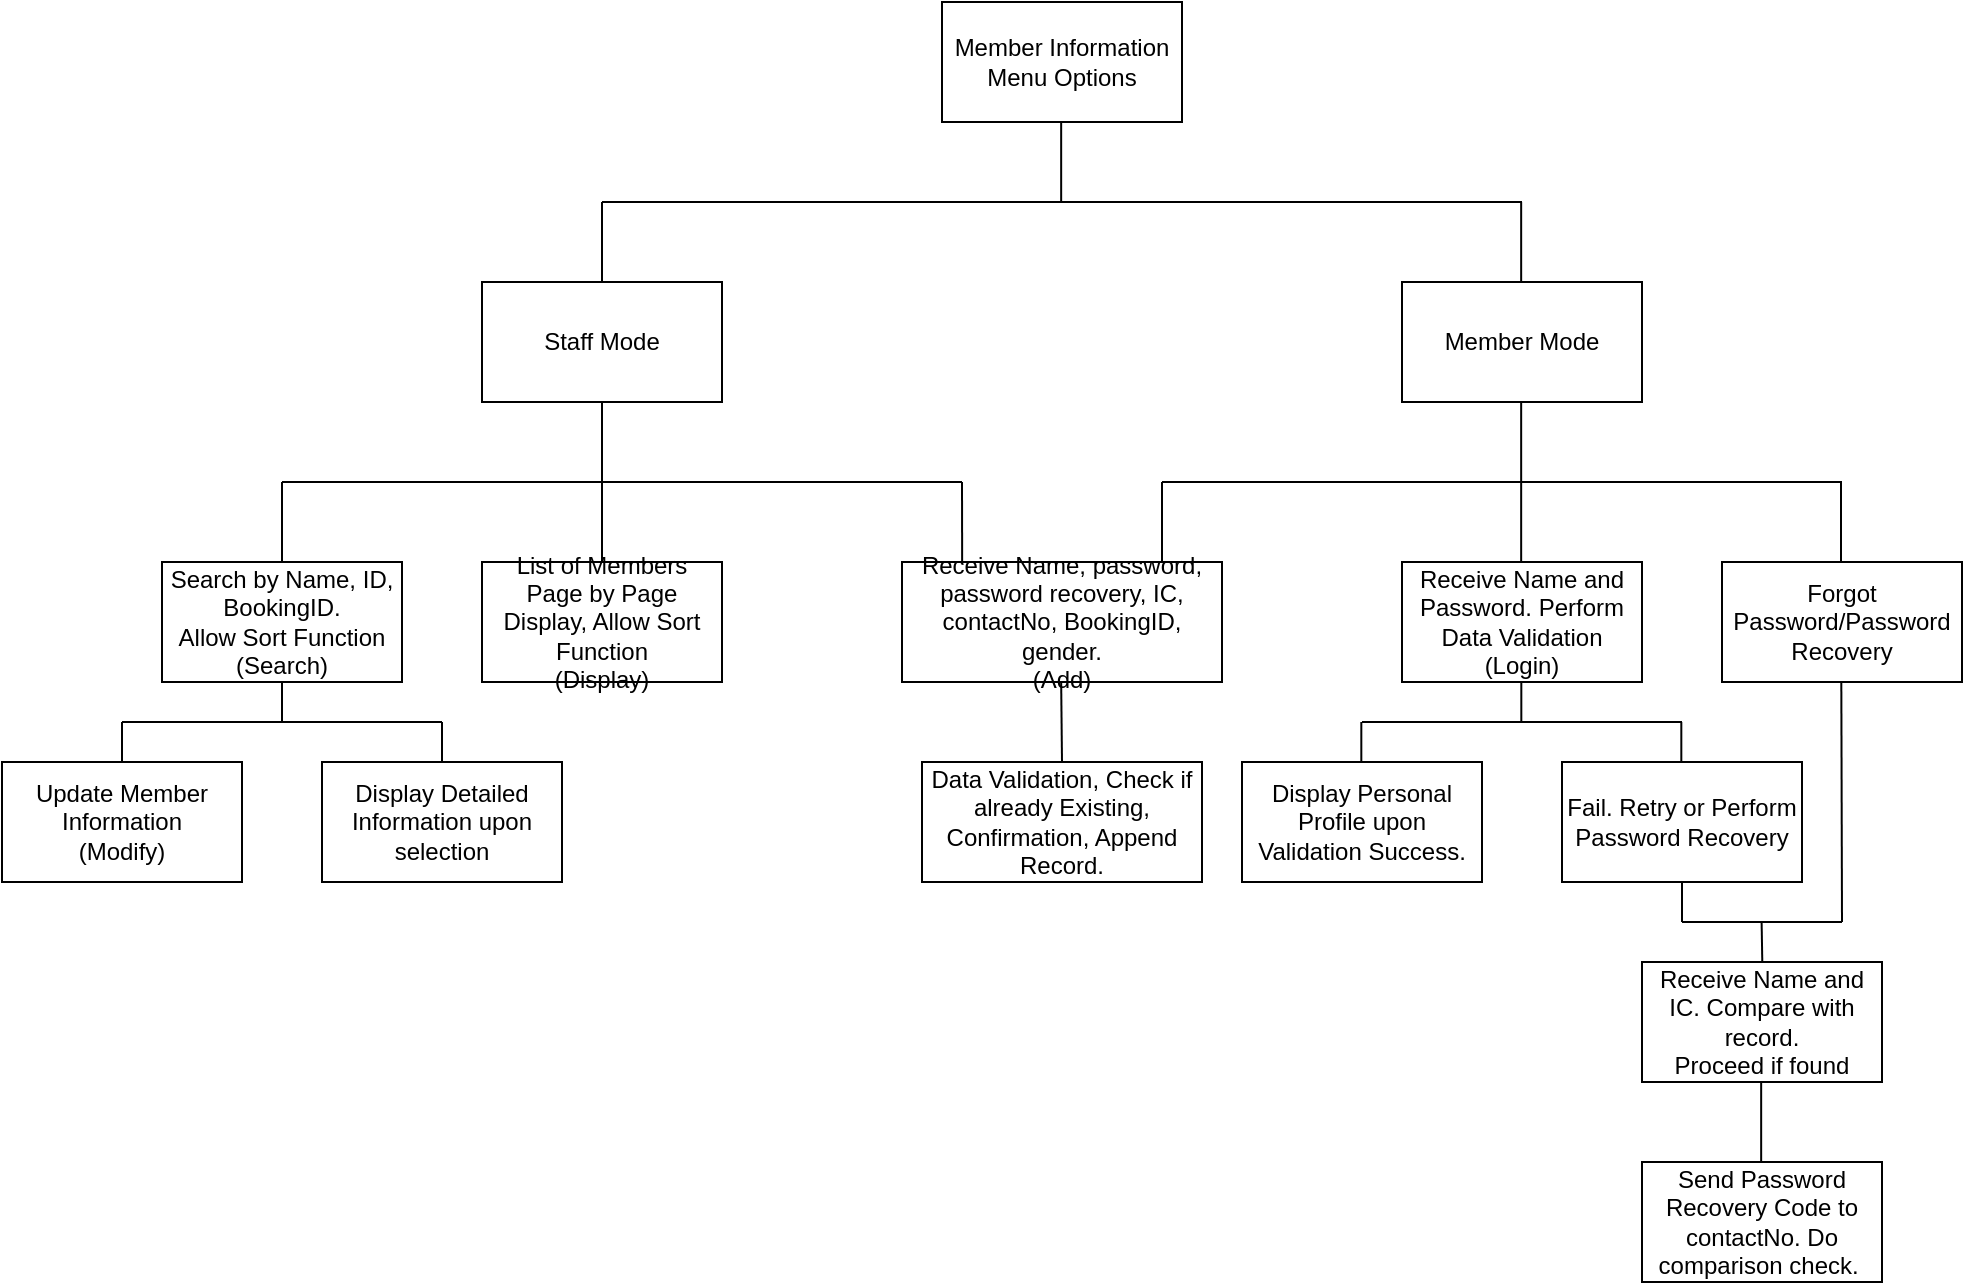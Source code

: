 <mxfile scale="1" border="0" version="24.2.0" type="github">
  <diagram name="Page-1" id="hbOpWvWbVDZabJqtMiut">
    <mxGraphModel dx="755" dy="384" grid="1" gridSize="10" guides="1" tooltips="1" connect="1" arrows="1" fold="1" page="1" pageScale="1" pageWidth="850" pageHeight="1100" math="0" shadow="0">
      <root>
        <mxCell id="0" />
        <mxCell id="1" parent="0" />
        <mxCell id="6SAP_D4yRiOfoFRH9wVL-1" value="Member Information&lt;div&gt;Menu Options&lt;/div&gt;" style="rounded=0;whiteSpace=wrap;html=1;" parent="1" vertex="1">
          <mxGeometry x="570" y="40" width="120" height="60" as="geometry" />
        </mxCell>
        <mxCell id="6SAP_D4yRiOfoFRH9wVL-2" value="Update Member Information&lt;div&gt;(Modify)&lt;/div&gt;" style="rounded=0;whiteSpace=wrap;html=1;" parent="1" vertex="1">
          <mxGeometry x="100" y="420" width="120" height="60" as="geometry" />
        </mxCell>
        <mxCell id="6SAP_D4yRiOfoFRH9wVL-12" value="" style="endArrow=none;html=1;rounded=0;exitX=0.5;exitY=1;exitDx=0;exitDy=0;" parent="1" edge="1" source="YgahVYxuKnuV_hJvNT-6-1">
          <mxGeometry width="50" height="50" relative="1" as="geometry">
            <mxPoint x="300" y="240" as="sourcePoint" />
            <mxPoint x="400" y="280" as="targetPoint" />
          </mxGeometry>
        </mxCell>
        <mxCell id="6SAP_D4yRiOfoFRH9wVL-13" value="List of Members&lt;div&gt;Page by Page Display, Allow Sort Function&lt;/div&gt;&lt;div&gt;(Display)&lt;/div&gt;" style="rounded=0;whiteSpace=wrap;html=1;" parent="1" vertex="1">
          <mxGeometry x="340" y="320" width="120" height="60" as="geometry" />
        </mxCell>
        <mxCell id="6SAP_D4yRiOfoFRH9wVL-14" value="&lt;div&gt;Receive Name, password, password recovery, IC, contactNo&lt;span style=&quot;background-color: initial;&quot;&gt;, BookingID, gender.&lt;/span&gt;&lt;/div&gt;&lt;div&gt;(Add)&lt;/div&gt;" style="rounded=0;whiteSpace=wrap;html=1;" parent="1" vertex="1">
          <mxGeometry x="550" y="320" width="160" height="60" as="geometry" />
        </mxCell>
        <mxCell id="6SAP_D4yRiOfoFRH9wVL-16" value="Search by Name, ID, BookingID.&lt;div&gt;Allow Sort Function&lt;/div&gt;&lt;div&gt;(Search)&lt;/div&gt;" style="rounded=0;whiteSpace=wrap;html=1;" parent="1" vertex="1">
          <mxGeometry x="180" y="320" width="120" height="60" as="geometry" />
        </mxCell>
        <mxCell id="6SAP_D4yRiOfoFRH9wVL-17" value="" style="endArrow=none;html=1;rounded=0;" parent="1" edge="1">
          <mxGeometry width="50" height="50" relative="1" as="geometry">
            <mxPoint x="240" y="280" as="sourcePoint" />
            <mxPoint x="580" y="280" as="targetPoint" />
          </mxGeometry>
        </mxCell>
        <mxCell id="6SAP_D4yRiOfoFRH9wVL-27" value="Display Detailed Information upon selection" style="rounded=0;whiteSpace=wrap;html=1;" parent="1" vertex="1">
          <mxGeometry x="260" y="420" width="120" height="60" as="geometry" />
        </mxCell>
        <mxCell id="6SAP_D4yRiOfoFRH9wVL-29" value="Data Validation, Check if already Existing, Confirmation, Append Record." style="rounded=0;whiteSpace=wrap;html=1;" parent="1" vertex="1">
          <mxGeometry x="560" y="420" width="140" height="60" as="geometry" />
        </mxCell>
        <mxCell id="6SAP_D4yRiOfoFRH9wVL-33" value="" style="endArrow=none;html=1;rounded=0;entryX=0.5;entryY=1;entryDx=0;entryDy=0;" parent="1" target="6SAP_D4yRiOfoFRH9wVL-16" edge="1">
          <mxGeometry width="50" height="50" relative="1" as="geometry">
            <mxPoint x="240" y="400" as="sourcePoint" />
            <mxPoint x="220" y="390" as="targetPoint" />
          </mxGeometry>
        </mxCell>
        <mxCell id="YgahVYxuKnuV_hJvNT-6-1" value="Staff Mode" style="rounded=0;whiteSpace=wrap;html=1;" parent="1" vertex="1">
          <mxGeometry x="340" y="180" width="120" height="60" as="geometry" />
        </mxCell>
        <mxCell id="YgahVYxuKnuV_hJvNT-6-2" value="" style="endArrow=none;html=1;rounded=0;" parent="1" edge="1">
          <mxGeometry width="50" height="50" relative="1" as="geometry">
            <mxPoint x="400" y="140" as="sourcePoint" />
            <mxPoint x="860" y="140" as="targetPoint" />
          </mxGeometry>
        </mxCell>
        <mxCell id="YgahVYxuKnuV_hJvNT-6-3" value="" style="endArrow=none;html=1;rounded=0;entryX=0.5;entryY=0;entryDx=0;entryDy=0;" parent="1" edge="1" target="YgahVYxuKnuV_hJvNT-6-1">
          <mxGeometry width="50" height="50" relative="1" as="geometry">
            <mxPoint x="400" y="140" as="sourcePoint" />
            <mxPoint x="299.58" y="180" as="targetPoint" />
          </mxGeometry>
        </mxCell>
        <mxCell id="YgahVYxuKnuV_hJvNT-6-4" value="" style="endArrow=none;html=1;rounded=0;" parent="1" edge="1">
          <mxGeometry width="50" height="50" relative="1" as="geometry">
            <mxPoint x="629.58" y="100" as="sourcePoint" />
            <mxPoint x="629.58" y="140" as="targetPoint" />
          </mxGeometry>
        </mxCell>
        <mxCell id="YgahVYxuKnuV_hJvNT-6-5" value="Member Mode" style="rounded=0;whiteSpace=wrap;html=1;" parent="1" vertex="1">
          <mxGeometry x="800" y="180" width="120" height="60" as="geometry" />
        </mxCell>
        <mxCell id="YgahVYxuKnuV_hJvNT-6-7" value="" style="endArrow=none;html=1;rounded=0;" parent="1" edge="1">
          <mxGeometry width="50" height="50" relative="1" as="geometry">
            <mxPoint x="859.58" y="140" as="sourcePoint" />
            <mxPoint x="859.58" y="180" as="targetPoint" />
          </mxGeometry>
        </mxCell>
        <mxCell id="YgahVYxuKnuV_hJvNT-6-9" value="" style="endArrow=none;html=1;rounded=0;" parent="1" edge="1">
          <mxGeometry width="50" height="50" relative="1" as="geometry">
            <mxPoint x="859.58" y="240" as="sourcePoint" />
            <mxPoint x="859.58" y="280" as="targetPoint" />
          </mxGeometry>
        </mxCell>
        <mxCell id="YgahVYxuKnuV_hJvNT-6-10" value="" style="endArrow=none;html=1;rounded=0;" parent="1" edge="1">
          <mxGeometry width="50" height="50" relative="1" as="geometry">
            <mxPoint x="680" y="280" as="sourcePoint" />
            <mxPoint x="1020" y="280" as="targetPoint" />
          </mxGeometry>
        </mxCell>
        <mxCell id="YgahVYxuKnuV_hJvNT-6-12" value="" style="endArrow=none;html=1;rounded=0;" parent="1" edge="1">
          <mxGeometry width="50" height="50" relative="1" as="geometry">
            <mxPoint x="680" y="280" as="sourcePoint" />
            <mxPoint x="680" y="320" as="targetPoint" />
          </mxGeometry>
        </mxCell>
        <mxCell id="YgahVYxuKnuV_hJvNT-6-13" value="" style="endArrow=none;html=1;rounded=0;" parent="1" edge="1">
          <mxGeometry width="50" height="50" relative="1" as="geometry">
            <mxPoint x="1019.5" y="280" as="sourcePoint" />
            <mxPoint x="1019.5" y="320" as="targetPoint" />
          </mxGeometry>
        </mxCell>
        <mxCell id="YgahVYxuKnuV_hJvNT-6-28" value="" style="endArrow=none;html=1;rounded=0;" parent="1" edge="1">
          <mxGeometry width="50" height="50" relative="1" as="geometry">
            <mxPoint x="859.58" y="280" as="sourcePoint" />
            <mxPoint x="859.58" y="320" as="targetPoint" />
          </mxGeometry>
        </mxCell>
        <mxCell id="YgahVYxuKnuV_hJvNT-6-30" value="&lt;div&gt;Receive Name and Password. Perform Data Validation&lt;/div&gt;&lt;div&gt;(Login)&lt;/div&gt;" style="rounded=0;whiteSpace=wrap;html=1;" parent="1" vertex="1">
          <mxGeometry x="800" y="320" width="120" height="60" as="geometry" />
        </mxCell>
        <mxCell id="YgahVYxuKnuV_hJvNT-6-32" value="" style="endArrow=none;html=1;rounded=0;" parent="1" edge="1">
          <mxGeometry width="50" height="50" relative="1" as="geometry">
            <mxPoint x="859.66" y="400" as="sourcePoint" />
            <mxPoint x="859.66" y="380" as="targetPoint" />
          </mxGeometry>
        </mxCell>
        <mxCell id="YgahVYxuKnuV_hJvNT-6-33" value="" style="endArrow=none;html=1;rounded=0;" parent="1" edge="1">
          <mxGeometry width="50" height="50" relative="1" as="geometry">
            <mxPoint x="940" y="400" as="sourcePoint" />
            <mxPoint x="780" y="400" as="targetPoint" />
          </mxGeometry>
        </mxCell>
        <mxCell id="YgahVYxuKnuV_hJvNT-6-34" value="" style="endArrow=none;html=1;rounded=0;" parent="1" edge="1">
          <mxGeometry width="50" height="50" relative="1" as="geometry">
            <mxPoint x="779.66" y="420" as="sourcePoint" />
            <mxPoint x="779.66" y="400" as="targetPoint" />
          </mxGeometry>
        </mxCell>
        <mxCell id="YgahVYxuKnuV_hJvNT-6-35" value="" style="endArrow=none;html=1;rounded=0;" parent="1" edge="1">
          <mxGeometry width="50" height="50" relative="1" as="geometry">
            <mxPoint x="939.66" y="420" as="sourcePoint" />
            <mxPoint x="939.66" y="400" as="targetPoint" />
          </mxGeometry>
        </mxCell>
        <mxCell id="YgahVYxuKnuV_hJvNT-6-36" value="Fail. Retry or Perform Password Recovery" style="rounded=0;whiteSpace=wrap;html=1;" parent="1" vertex="1">
          <mxGeometry x="880" y="420" width="120" height="60" as="geometry" />
        </mxCell>
        <mxCell id="YgahVYxuKnuV_hJvNT-6-37" value="Display Personal Profile upon Validation Success." style="rounded=0;whiteSpace=wrap;html=1;" parent="1" vertex="1">
          <mxGeometry x="720" y="420" width="120" height="60" as="geometry" />
        </mxCell>
        <mxCell id="YgahVYxuKnuV_hJvNT-6-38" value="Forgot Password/Password Recovery" style="rounded=0;whiteSpace=wrap;html=1;" parent="1" vertex="1">
          <mxGeometry x="960" y="320" width="120" height="60" as="geometry" />
        </mxCell>
        <mxCell id="YgahVYxuKnuV_hJvNT-6-39" value="" style="endArrow=none;html=1;rounded=0;" parent="1" edge="1">
          <mxGeometry width="50" height="50" relative="1" as="geometry">
            <mxPoint x="1019.66" y="380" as="sourcePoint" />
            <mxPoint x="1020" y="500" as="targetPoint" />
          </mxGeometry>
        </mxCell>
        <mxCell id="YgahVYxuKnuV_hJvNT-6-40" value="&lt;div&gt;Receive Name and IC. Compare with record.&lt;/div&gt;&lt;div&gt;Proceed if found&lt;/div&gt;" style="rounded=0;whiteSpace=wrap;html=1;" parent="1" vertex="1">
          <mxGeometry x="920" y="520" width="120" height="60" as="geometry" />
        </mxCell>
        <mxCell id="YgahVYxuKnuV_hJvNT-6-42" value="" style="endArrow=none;html=1;rounded=0;entryX=0.5;entryY=1;entryDx=0;entryDy=0;" parent="1" edge="1" target="YgahVYxuKnuV_hJvNT-6-36">
          <mxGeometry width="50" height="50" relative="1" as="geometry">
            <mxPoint x="940" y="500" as="sourcePoint" />
            <mxPoint x="940" y="590" as="targetPoint" />
          </mxGeometry>
        </mxCell>
        <mxCell id="YgahVYxuKnuV_hJvNT-6-43" value="" style="endArrow=none;html=1;rounded=0;" parent="1" edge="1">
          <mxGeometry width="50" height="50" relative="1" as="geometry">
            <mxPoint x="940" y="500" as="sourcePoint" />
            <mxPoint x="1020" y="500" as="targetPoint" />
          </mxGeometry>
        </mxCell>
        <mxCell id="YgahVYxuKnuV_hJvNT-6-44" value="" style="endArrow=none;html=1;rounded=0;" parent="1" edge="1">
          <mxGeometry width="50" height="50" relative="1" as="geometry">
            <mxPoint x="980.15" y="520" as="sourcePoint" />
            <mxPoint x="979.81" y="500" as="targetPoint" />
          </mxGeometry>
        </mxCell>
        <mxCell id="YgahVYxuKnuV_hJvNT-6-45" value="" style="endArrow=none;html=1;rounded=0;" parent="1" edge="1">
          <mxGeometry width="50" height="50" relative="1" as="geometry">
            <mxPoint x="979.58" y="580" as="sourcePoint" />
            <mxPoint x="979.58" y="620" as="targetPoint" />
          </mxGeometry>
        </mxCell>
        <mxCell id="YgahVYxuKnuV_hJvNT-6-46" value="&lt;div&gt;Send Password Recovery Code to contactNo. Do comparison check.&amp;nbsp;&lt;/div&gt;" style="rounded=0;whiteSpace=wrap;html=1;" parent="1" vertex="1">
          <mxGeometry x="920" y="620" width="120" height="60" as="geometry" />
        </mxCell>
        <mxCell id="LmwtrR-wuKIWkI-oltM0-1" value="" style="endArrow=none;html=1;rounded=0;exitX=0.188;exitY=0;exitDx=0;exitDy=0;exitPerimeter=0;" parent="1" source="6SAP_D4yRiOfoFRH9wVL-14" edge="1">
          <mxGeometry width="50" height="50" relative="1" as="geometry">
            <mxPoint x="540" y="320" as="sourcePoint" />
            <mxPoint x="580" y="280" as="targetPoint" />
          </mxGeometry>
        </mxCell>
        <mxCell id="LmwtrR-wuKIWkI-oltM0-2" value="" style="endArrow=none;html=1;rounded=0;exitX=0.5;exitY=0;exitDx=0;exitDy=0;" parent="1" edge="1">
          <mxGeometry width="50" height="50" relative="1" as="geometry">
            <mxPoint x="400" y="320" as="sourcePoint" />
            <mxPoint x="400" y="280" as="targetPoint" />
          </mxGeometry>
        </mxCell>
        <mxCell id="LmwtrR-wuKIWkI-oltM0-3" value="" style="endArrow=none;html=1;rounded=0;exitX=0.5;exitY=0;exitDx=0;exitDy=0;" parent="1" edge="1">
          <mxGeometry width="50" height="50" relative="1" as="geometry">
            <mxPoint x="240" y="320" as="sourcePoint" />
            <mxPoint x="240" y="280" as="targetPoint" />
          </mxGeometry>
        </mxCell>
        <mxCell id="_I3ZqnysZdSY9MOaajtJ-6" value="" style="endArrow=none;html=1;rounded=0;exitX=0.5;exitY=0;exitDx=0;exitDy=0;" parent="1" edge="1" source="6SAP_D4yRiOfoFRH9wVL-29">
          <mxGeometry width="50" height="50" relative="1" as="geometry">
            <mxPoint x="629.58" y="400" as="sourcePoint" />
            <mxPoint x="629.58" y="380" as="targetPoint" />
          </mxGeometry>
        </mxCell>
        <mxCell id="RO82bco7nAGax6CSEV-D-1" value="" style="endArrow=none;html=1;rounded=0;" edge="1" parent="1">
          <mxGeometry width="50" height="50" relative="1" as="geometry">
            <mxPoint x="320" y="400" as="sourcePoint" />
            <mxPoint x="160" y="400" as="targetPoint" />
          </mxGeometry>
        </mxCell>
        <mxCell id="RO82bco7nAGax6CSEV-D-3" value="" style="endArrow=none;html=1;rounded=0;entryX=0.5;entryY=0;entryDx=0;entryDy=0;" edge="1" parent="1" target="6SAP_D4yRiOfoFRH9wVL-27">
          <mxGeometry width="50" height="50" relative="1" as="geometry">
            <mxPoint x="320" y="400" as="sourcePoint" />
            <mxPoint x="430" y="420" as="targetPoint" />
          </mxGeometry>
        </mxCell>
        <mxCell id="RO82bco7nAGax6CSEV-D-4" value="" style="endArrow=none;html=1;rounded=0;" edge="1" parent="1">
          <mxGeometry width="50" height="50" relative="1" as="geometry">
            <mxPoint x="160" y="420" as="sourcePoint" />
            <mxPoint x="160" y="400" as="targetPoint" />
          </mxGeometry>
        </mxCell>
      </root>
    </mxGraphModel>
  </diagram>
</mxfile>
